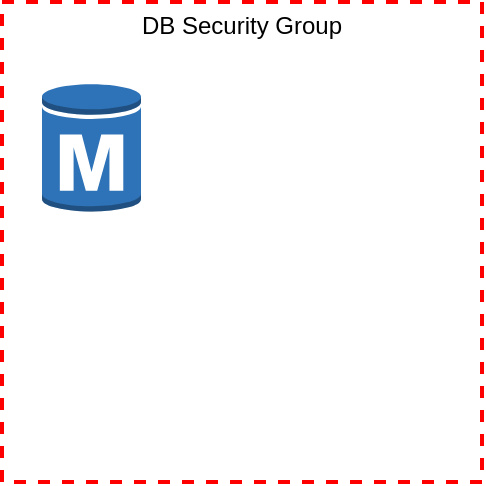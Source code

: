 <mxfile version="13.6.10" type="github">
  <diagram id="b3-t0UWF-XYKawSAY5rW" name="Page-1">
    <mxGraphModel dx="1298" dy="698" grid="1" gridSize="10" guides="1" tooltips="1" connect="1" arrows="1" fold="1" page="1" pageScale="1" pageWidth="1920" pageHeight="1200" math="0" shadow="0">
      <root>
        <mxCell id="0" />
        <mxCell id="1" parent="0" />
        <mxCell id="aKZgCBcFynFyDvUguAXq-1" value="DB Security Group" style="fontStyle=0;verticalAlign=top;align=center;spacingTop=-2;fillColor=none;rounded=0;whiteSpace=wrap;html=1;strokeColor=#FF0000;strokeWidth=2;dashed=1;container=1;collapsible=0;expand=0;recursiveResize=0;" vertex="1" parent="1">
          <mxGeometry x="120" y="80" width="240" height="240" as="geometry" />
        </mxCell>
        <mxCell id="aKZgCBcFynFyDvUguAXq-2" value="" style="outlineConnect=0;dashed=0;verticalLabelPosition=bottom;verticalAlign=top;align=center;html=1;shape=mxgraph.aws3.rds_db_instance;fillColor=#2E73B8;gradientColor=none;" vertex="1" parent="aKZgCBcFynFyDvUguAXq-1">
          <mxGeometry x="20" y="40" width="49.5" height="66" as="geometry" />
        </mxCell>
      </root>
    </mxGraphModel>
  </diagram>
</mxfile>
